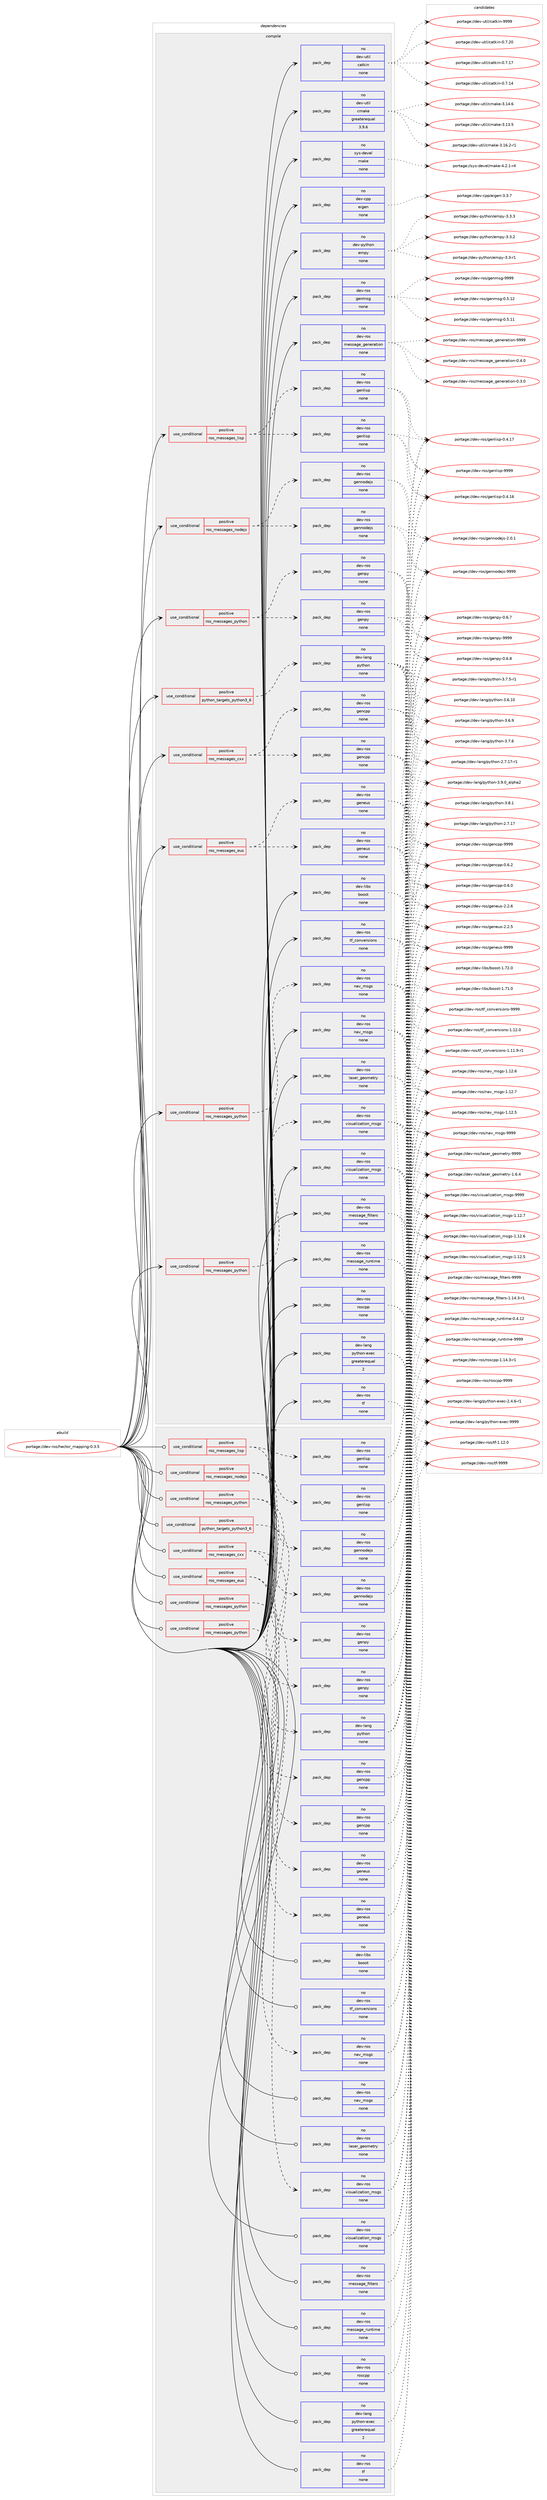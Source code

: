 digraph prolog {

# *************
# Graph options
# *************

newrank=true;
concentrate=true;
compound=true;
graph [rankdir=LR,fontname=Helvetica,fontsize=10,ranksep=1.5];#, ranksep=2.5, nodesep=0.2];
edge  [arrowhead=vee];
node  [fontname=Helvetica,fontsize=10];

# **********
# The ebuild
# **********

subgraph cluster_leftcol {
color=gray;
label=<<i>ebuild</i>>;
id [label="portage://dev-ros/hector_mapping-0.3.5", color=red, width=4, href="../dev-ros/hector_mapping-0.3.5.svg"];
}

# ****************
# The dependencies
# ****************

subgraph cluster_midcol {
color=gray;
label=<<i>dependencies</i>>;
subgraph cluster_compile {
fillcolor="#eeeeee";
style=filled;
label=<<i>compile</i>>;
subgraph cond100356 {
dependency401706 [label=<<TABLE BORDER="0" CELLBORDER="1" CELLSPACING="0" CELLPADDING="4"><TR><TD ROWSPAN="3" CELLPADDING="10">use_conditional</TD></TR><TR><TD>positive</TD></TR><TR><TD>python_targets_python3_6</TD></TR></TABLE>>, shape=none, color=red];
subgraph pack296497 {
dependency401707 [label=<<TABLE BORDER="0" CELLBORDER="1" CELLSPACING="0" CELLPADDING="4" WIDTH="220"><TR><TD ROWSPAN="6" CELLPADDING="30">pack_dep</TD></TR><TR><TD WIDTH="110">no</TD></TR><TR><TD>dev-lang</TD></TR><TR><TD>python</TD></TR><TR><TD>none</TD></TR><TR><TD></TD></TR></TABLE>>, shape=none, color=blue];
}
dependency401706:e -> dependency401707:w [weight=20,style="dashed",arrowhead="vee"];
}
id:e -> dependency401706:w [weight=20,style="solid",arrowhead="vee"];
subgraph cond100357 {
dependency401708 [label=<<TABLE BORDER="0" CELLBORDER="1" CELLSPACING="0" CELLPADDING="4"><TR><TD ROWSPAN="3" CELLPADDING="10">use_conditional</TD></TR><TR><TD>positive</TD></TR><TR><TD>ros_messages_cxx</TD></TR></TABLE>>, shape=none, color=red];
subgraph pack296498 {
dependency401709 [label=<<TABLE BORDER="0" CELLBORDER="1" CELLSPACING="0" CELLPADDING="4" WIDTH="220"><TR><TD ROWSPAN="6" CELLPADDING="30">pack_dep</TD></TR><TR><TD WIDTH="110">no</TD></TR><TR><TD>dev-ros</TD></TR><TR><TD>gencpp</TD></TR><TR><TD>none</TD></TR><TR><TD></TD></TR></TABLE>>, shape=none, color=blue];
}
dependency401708:e -> dependency401709:w [weight=20,style="dashed",arrowhead="vee"];
subgraph pack296499 {
dependency401710 [label=<<TABLE BORDER="0" CELLBORDER="1" CELLSPACING="0" CELLPADDING="4" WIDTH="220"><TR><TD ROWSPAN="6" CELLPADDING="30">pack_dep</TD></TR><TR><TD WIDTH="110">no</TD></TR><TR><TD>dev-ros</TD></TR><TR><TD>gencpp</TD></TR><TR><TD>none</TD></TR><TR><TD></TD></TR></TABLE>>, shape=none, color=blue];
}
dependency401708:e -> dependency401710:w [weight=20,style="dashed",arrowhead="vee"];
}
id:e -> dependency401708:w [weight=20,style="solid",arrowhead="vee"];
subgraph cond100358 {
dependency401711 [label=<<TABLE BORDER="0" CELLBORDER="1" CELLSPACING="0" CELLPADDING="4"><TR><TD ROWSPAN="3" CELLPADDING="10">use_conditional</TD></TR><TR><TD>positive</TD></TR><TR><TD>ros_messages_eus</TD></TR></TABLE>>, shape=none, color=red];
subgraph pack296500 {
dependency401712 [label=<<TABLE BORDER="0" CELLBORDER="1" CELLSPACING="0" CELLPADDING="4" WIDTH="220"><TR><TD ROWSPAN="6" CELLPADDING="30">pack_dep</TD></TR><TR><TD WIDTH="110">no</TD></TR><TR><TD>dev-ros</TD></TR><TR><TD>geneus</TD></TR><TR><TD>none</TD></TR><TR><TD></TD></TR></TABLE>>, shape=none, color=blue];
}
dependency401711:e -> dependency401712:w [weight=20,style="dashed",arrowhead="vee"];
subgraph pack296501 {
dependency401713 [label=<<TABLE BORDER="0" CELLBORDER="1" CELLSPACING="0" CELLPADDING="4" WIDTH="220"><TR><TD ROWSPAN="6" CELLPADDING="30">pack_dep</TD></TR><TR><TD WIDTH="110">no</TD></TR><TR><TD>dev-ros</TD></TR><TR><TD>geneus</TD></TR><TR><TD>none</TD></TR><TR><TD></TD></TR></TABLE>>, shape=none, color=blue];
}
dependency401711:e -> dependency401713:w [weight=20,style="dashed",arrowhead="vee"];
}
id:e -> dependency401711:w [weight=20,style="solid",arrowhead="vee"];
subgraph cond100359 {
dependency401714 [label=<<TABLE BORDER="0" CELLBORDER="1" CELLSPACING="0" CELLPADDING="4"><TR><TD ROWSPAN="3" CELLPADDING="10">use_conditional</TD></TR><TR><TD>positive</TD></TR><TR><TD>ros_messages_lisp</TD></TR></TABLE>>, shape=none, color=red];
subgraph pack296502 {
dependency401715 [label=<<TABLE BORDER="0" CELLBORDER="1" CELLSPACING="0" CELLPADDING="4" WIDTH="220"><TR><TD ROWSPAN="6" CELLPADDING="30">pack_dep</TD></TR><TR><TD WIDTH="110">no</TD></TR><TR><TD>dev-ros</TD></TR><TR><TD>genlisp</TD></TR><TR><TD>none</TD></TR><TR><TD></TD></TR></TABLE>>, shape=none, color=blue];
}
dependency401714:e -> dependency401715:w [weight=20,style="dashed",arrowhead="vee"];
subgraph pack296503 {
dependency401716 [label=<<TABLE BORDER="0" CELLBORDER="1" CELLSPACING="0" CELLPADDING="4" WIDTH="220"><TR><TD ROWSPAN="6" CELLPADDING="30">pack_dep</TD></TR><TR><TD WIDTH="110">no</TD></TR><TR><TD>dev-ros</TD></TR><TR><TD>genlisp</TD></TR><TR><TD>none</TD></TR><TR><TD></TD></TR></TABLE>>, shape=none, color=blue];
}
dependency401714:e -> dependency401716:w [weight=20,style="dashed",arrowhead="vee"];
}
id:e -> dependency401714:w [weight=20,style="solid",arrowhead="vee"];
subgraph cond100360 {
dependency401717 [label=<<TABLE BORDER="0" CELLBORDER="1" CELLSPACING="0" CELLPADDING="4"><TR><TD ROWSPAN="3" CELLPADDING="10">use_conditional</TD></TR><TR><TD>positive</TD></TR><TR><TD>ros_messages_nodejs</TD></TR></TABLE>>, shape=none, color=red];
subgraph pack296504 {
dependency401718 [label=<<TABLE BORDER="0" CELLBORDER="1" CELLSPACING="0" CELLPADDING="4" WIDTH="220"><TR><TD ROWSPAN="6" CELLPADDING="30">pack_dep</TD></TR><TR><TD WIDTH="110">no</TD></TR><TR><TD>dev-ros</TD></TR><TR><TD>gennodejs</TD></TR><TR><TD>none</TD></TR><TR><TD></TD></TR></TABLE>>, shape=none, color=blue];
}
dependency401717:e -> dependency401718:w [weight=20,style="dashed",arrowhead="vee"];
subgraph pack296505 {
dependency401719 [label=<<TABLE BORDER="0" CELLBORDER="1" CELLSPACING="0" CELLPADDING="4" WIDTH="220"><TR><TD ROWSPAN="6" CELLPADDING="30">pack_dep</TD></TR><TR><TD WIDTH="110">no</TD></TR><TR><TD>dev-ros</TD></TR><TR><TD>gennodejs</TD></TR><TR><TD>none</TD></TR><TR><TD></TD></TR></TABLE>>, shape=none, color=blue];
}
dependency401717:e -> dependency401719:w [weight=20,style="dashed",arrowhead="vee"];
}
id:e -> dependency401717:w [weight=20,style="solid",arrowhead="vee"];
subgraph cond100361 {
dependency401720 [label=<<TABLE BORDER="0" CELLBORDER="1" CELLSPACING="0" CELLPADDING="4"><TR><TD ROWSPAN="3" CELLPADDING="10">use_conditional</TD></TR><TR><TD>positive</TD></TR><TR><TD>ros_messages_python</TD></TR></TABLE>>, shape=none, color=red];
subgraph pack296506 {
dependency401721 [label=<<TABLE BORDER="0" CELLBORDER="1" CELLSPACING="0" CELLPADDING="4" WIDTH="220"><TR><TD ROWSPAN="6" CELLPADDING="30">pack_dep</TD></TR><TR><TD WIDTH="110">no</TD></TR><TR><TD>dev-ros</TD></TR><TR><TD>genpy</TD></TR><TR><TD>none</TD></TR><TR><TD></TD></TR></TABLE>>, shape=none, color=blue];
}
dependency401720:e -> dependency401721:w [weight=20,style="dashed",arrowhead="vee"];
subgraph pack296507 {
dependency401722 [label=<<TABLE BORDER="0" CELLBORDER="1" CELLSPACING="0" CELLPADDING="4" WIDTH="220"><TR><TD ROWSPAN="6" CELLPADDING="30">pack_dep</TD></TR><TR><TD WIDTH="110">no</TD></TR><TR><TD>dev-ros</TD></TR><TR><TD>genpy</TD></TR><TR><TD>none</TD></TR><TR><TD></TD></TR></TABLE>>, shape=none, color=blue];
}
dependency401720:e -> dependency401722:w [weight=20,style="dashed",arrowhead="vee"];
}
id:e -> dependency401720:w [weight=20,style="solid",arrowhead="vee"];
subgraph cond100362 {
dependency401723 [label=<<TABLE BORDER="0" CELLBORDER="1" CELLSPACING="0" CELLPADDING="4"><TR><TD ROWSPAN="3" CELLPADDING="10">use_conditional</TD></TR><TR><TD>positive</TD></TR><TR><TD>ros_messages_python</TD></TR></TABLE>>, shape=none, color=red];
subgraph pack296508 {
dependency401724 [label=<<TABLE BORDER="0" CELLBORDER="1" CELLSPACING="0" CELLPADDING="4" WIDTH="220"><TR><TD ROWSPAN="6" CELLPADDING="30">pack_dep</TD></TR><TR><TD WIDTH="110">no</TD></TR><TR><TD>dev-ros</TD></TR><TR><TD>nav_msgs</TD></TR><TR><TD>none</TD></TR><TR><TD></TD></TR></TABLE>>, shape=none, color=blue];
}
dependency401723:e -> dependency401724:w [weight=20,style="dashed",arrowhead="vee"];
}
id:e -> dependency401723:w [weight=20,style="solid",arrowhead="vee"];
subgraph cond100363 {
dependency401725 [label=<<TABLE BORDER="0" CELLBORDER="1" CELLSPACING="0" CELLPADDING="4"><TR><TD ROWSPAN="3" CELLPADDING="10">use_conditional</TD></TR><TR><TD>positive</TD></TR><TR><TD>ros_messages_python</TD></TR></TABLE>>, shape=none, color=red];
subgraph pack296509 {
dependency401726 [label=<<TABLE BORDER="0" CELLBORDER="1" CELLSPACING="0" CELLPADDING="4" WIDTH="220"><TR><TD ROWSPAN="6" CELLPADDING="30">pack_dep</TD></TR><TR><TD WIDTH="110">no</TD></TR><TR><TD>dev-ros</TD></TR><TR><TD>visualization_msgs</TD></TR><TR><TD>none</TD></TR><TR><TD></TD></TR></TABLE>>, shape=none, color=blue];
}
dependency401725:e -> dependency401726:w [weight=20,style="dashed",arrowhead="vee"];
}
id:e -> dependency401725:w [weight=20,style="solid",arrowhead="vee"];
subgraph pack296510 {
dependency401727 [label=<<TABLE BORDER="0" CELLBORDER="1" CELLSPACING="0" CELLPADDING="4" WIDTH="220"><TR><TD ROWSPAN="6" CELLPADDING="30">pack_dep</TD></TR><TR><TD WIDTH="110">no</TD></TR><TR><TD>dev-cpp</TD></TR><TR><TD>eigen</TD></TR><TR><TD>none</TD></TR><TR><TD></TD></TR></TABLE>>, shape=none, color=blue];
}
id:e -> dependency401727:w [weight=20,style="solid",arrowhead="vee"];
subgraph pack296511 {
dependency401728 [label=<<TABLE BORDER="0" CELLBORDER="1" CELLSPACING="0" CELLPADDING="4" WIDTH="220"><TR><TD ROWSPAN="6" CELLPADDING="30">pack_dep</TD></TR><TR><TD WIDTH="110">no</TD></TR><TR><TD>dev-lang</TD></TR><TR><TD>python-exec</TD></TR><TR><TD>greaterequal</TD></TR><TR><TD>2</TD></TR></TABLE>>, shape=none, color=blue];
}
id:e -> dependency401728:w [weight=20,style="solid",arrowhead="vee"];
subgraph pack296512 {
dependency401729 [label=<<TABLE BORDER="0" CELLBORDER="1" CELLSPACING="0" CELLPADDING="4" WIDTH="220"><TR><TD ROWSPAN="6" CELLPADDING="30">pack_dep</TD></TR><TR><TD WIDTH="110">no</TD></TR><TR><TD>dev-libs</TD></TR><TR><TD>boost</TD></TR><TR><TD>none</TD></TR><TR><TD></TD></TR></TABLE>>, shape=none, color=blue];
}
id:e -> dependency401729:w [weight=20,style="solid",arrowhead="vee"];
subgraph pack296513 {
dependency401730 [label=<<TABLE BORDER="0" CELLBORDER="1" CELLSPACING="0" CELLPADDING="4" WIDTH="220"><TR><TD ROWSPAN="6" CELLPADDING="30">pack_dep</TD></TR><TR><TD WIDTH="110">no</TD></TR><TR><TD>dev-python</TD></TR><TR><TD>empy</TD></TR><TR><TD>none</TD></TR><TR><TD></TD></TR></TABLE>>, shape=none, color=blue];
}
id:e -> dependency401730:w [weight=20,style="solid",arrowhead="vee"];
subgraph pack296514 {
dependency401731 [label=<<TABLE BORDER="0" CELLBORDER="1" CELLSPACING="0" CELLPADDING="4" WIDTH="220"><TR><TD ROWSPAN="6" CELLPADDING="30">pack_dep</TD></TR><TR><TD WIDTH="110">no</TD></TR><TR><TD>dev-ros</TD></TR><TR><TD>genmsg</TD></TR><TR><TD>none</TD></TR><TR><TD></TD></TR></TABLE>>, shape=none, color=blue];
}
id:e -> dependency401731:w [weight=20,style="solid",arrowhead="vee"];
subgraph pack296515 {
dependency401732 [label=<<TABLE BORDER="0" CELLBORDER="1" CELLSPACING="0" CELLPADDING="4" WIDTH="220"><TR><TD ROWSPAN="6" CELLPADDING="30">pack_dep</TD></TR><TR><TD WIDTH="110">no</TD></TR><TR><TD>dev-ros</TD></TR><TR><TD>laser_geometry</TD></TR><TR><TD>none</TD></TR><TR><TD></TD></TR></TABLE>>, shape=none, color=blue];
}
id:e -> dependency401732:w [weight=20,style="solid",arrowhead="vee"];
subgraph pack296516 {
dependency401733 [label=<<TABLE BORDER="0" CELLBORDER="1" CELLSPACING="0" CELLPADDING="4" WIDTH="220"><TR><TD ROWSPAN="6" CELLPADDING="30">pack_dep</TD></TR><TR><TD WIDTH="110">no</TD></TR><TR><TD>dev-ros</TD></TR><TR><TD>message_filters</TD></TR><TR><TD>none</TD></TR><TR><TD></TD></TR></TABLE>>, shape=none, color=blue];
}
id:e -> dependency401733:w [weight=20,style="solid",arrowhead="vee"];
subgraph pack296517 {
dependency401734 [label=<<TABLE BORDER="0" CELLBORDER="1" CELLSPACING="0" CELLPADDING="4" WIDTH="220"><TR><TD ROWSPAN="6" CELLPADDING="30">pack_dep</TD></TR><TR><TD WIDTH="110">no</TD></TR><TR><TD>dev-ros</TD></TR><TR><TD>message_generation</TD></TR><TR><TD>none</TD></TR><TR><TD></TD></TR></TABLE>>, shape=none, color=blue];
}
id:e -> dependency401734:w [weight=20,style="solid",arrowhead="vee"];
subgraph pack296518 {
dependency401735 [label=<<TABLE BORDER="0" CELLBORDER="1" CELLSPACING="0" CELLPADDING="4" WIDTH="220"><TR><TD ROWSPAN="6" CELLPADDING="30">pack_dep</TD></TR><TR><TD WIDTH="110">no</TD></TR><TR><TD>dev-ros</TD></TR><TR><TD>message_runtime</TD></TR><TR><TD>none</TD></TR><TR><TD></TD></TR></TABLE>>, shape=none, color=blue];
}
id:e -> dependency401735:w [weight=20,style="solid",arrowhead="vee"];
subgraph pack296519 {
dependency401736 [label=<<TABLE BORDER="0" CELLBORDER="1" CELLSPACING="0" CELLPADDING="4" WIDTH="220"><TR><TD ROWSPAN="6" CELLPADDING="30">pack_dep</TD></TR><TR><TD WIDTH="110">no</TD></TR><TR><TD>dev-ros</TD></TR><TR><TD>nav_msgs</TD></TR><TR><TD>none</TD></TR><TR><TD></TD></TR></TABLE>>, shape=none, color=blue];
}
id:e -> dependency401736:w [weight=20,style="solid",arrowhead="vee"];
subgraph pack296520 {
dependency401737 [label=<<TABLE BORDER="0" CELLBORDER="1" CELLSPACING="0" CELLPADDING="4" WIDTH="220"><TR><TD ROWSPAN="6" CELLPADDING="30">pack_dep</TD></TR><TR><TD WIDTH="110">no</TD></TR><TR><TD>dev-ros</TD></TR><TR><TD>roscpp</TD></TR><TR><TD>none</TD></TR><TR><TD></TD></TR></TABLE>>, shape=none, color=blue];
}
id:e -> dependency401737:w [weight=20,style="solid",arrowhead="vee"];
subgraph pack296521 {
dependency401738 [label=<<TABLE BORDER="0" CELLBORDER="1" CELLSPACING="0" CELLPADDING="4" WIDTH="220"><TR><TD ROWSPAN="6" CELLPADDING="30">pack_dep</TD></TR><TR><TD WIDTH="110">no</TD></TR><TR><TD>dev-ros</TD></TR><TR><TD>tf</TD></TR><TR><TD>none</TD></TR><TR><TD></TD></TR></TABLE>>, shape=none, color=blue];
}
id:e -> dependency401738:w [weight=20,style="solid",arrowhead="vee"];
subgraph pack296522 {
dependency401739 [label=<<TABLE BORDER="0" CELLBORDER="1" CELLSPACING="0" CELLPADDING="4" WIDTH="220"><TR><TD ROWSPAN="6" CELLPADDING="30">pack_dep</TD></TR><TR><TD WIDTH="110">no</TD></TR><TR><TD>dev-ros</TD></TR><TR><TD>tf_conversions</TD></TR><TR><TD>none</TD></TR><TR><TD></TD></TR></TABLE>>, shape=none, color=blue];
}
id:e -> dependency401739:w [weight=20,style="solid",arrowhead="vee"];
subgraph pack296523 {
dependency401740 [label=<<TABLE BORDER="0" CELLBORDER="1" CELLSPACING="0" CELLPADDING="4" WIDTH="220"><TR><TD ROWSPAN="6" CELLPADDING="30">pack_dep</TD></TR><TR><TD WIDTH="110">no</TD></TR><TR><TD>dev-ros</TD></TR><TR><TD>visualization_msgs</TD></TR><TR><TD>none</TD></TR><TR><TD></TD></TR></TABLE>>, shape=none, color=blue];
}
id:e -> dependency401740:w [weight=20,style="solid",arrowhead="vee"];
subgraph pack296524 {
dependency401741 [label=<<TABLE BORDER="0" CELLBORDER="1" CELLSPACING="0" CELLPADDING="4" WIDTH="220"><TR><TD ROWSPAN="6" CELLPADDING="30">pack_dep</TD></TR><TR><TD WIDTH="110">no</TD></TR><TR><TD>dev-util</TD></TR><TR><TD>catkin</TD></TR><TR><TD>none</TD></TR><TR><TD></TD></TR></TABLE>>, shape=none, color=blue];
}
id:e -> dependency401741:w [weight=20,style="solid",arrowhead="vee"];
subgraph pack296525 {
dependency401742 [label=<<TABLE BORDER="0" CELLBORDER="1" CELLSPACING="0" CELLPADDING="4" WIDTH="220"><TR><TD ROWSPAN="6" CELLPADDING="30">pack_dep</TD></TR><TR><TD WIDTH="110">no</TD></TR><TR><TD>dev-util</TD></TR><TR><TD>cmake</TD></TR><TR><TD>greaterequal</TD></TR><TR><TD>3.9.6</TD></TR></TABLE>>, shape=none, color=blue];
}
id:e -> dependency401742:w [weight=20,style="solid",arrowhead="vee"];
subgraph pack296526 {
dependency401743 [label=<<TABLE BORDER="0" CELLBORDER="1" CELLSPACING="0" CELLPADDING="4" WIDTH="220"><TR><TD ROWSPAN="6" CELLPADDING="30">pack_dep</TD></TR><TR><TD WIDTH="110">no</TD></TR><TR><TD>sys-devel</TD></TR><TR><TD>make</TD></TR><TR><TD>none</TD></TR><TR><TD></TD></TR></TABLE>>, shape=none, color=blue];
}
id:e -> dependency401743:w [weight=20,style="solid",arrowhead="vee"];
}
subgraph cluster_compileandrun {
fillcolor="#eeeeee";
style=filled;
label=<<i>compile and run</i>>;
}
subgraph cluster_run {
fillcolor="#eeeeee";
style=filled;
label=<<i>run</i>>;
subgraph cond100364 {
dependency401744 [label=<<TABLE BORDER="0" CELLBORDER="1" CELLSPACING="0" CELLPADDING="4"><TR><TD ROWSPAN="3" CELLPADDING="10">use_conditional</TD></TR><TR><TD>positive</TD></TR><TR><TD>python_targets_python3_6</TD></TR></TABLE>>, shape=none, color=red];
subgraph pack296527 {
dependency401745 [label=<<TABLE BORDER="0" CELLBORDER="1" CELLSPACING="0" CELLPADDING="4" WIDTH="220"><TR><TD ROWSPAN="6" CELLPADDING="30">pack_dep</TD></TR><TR><TD WIDTH="110">no</TD></TR><TR><TD>dev-lang</TD></TR><TR><TD>python</TD></TR><TR><TD>none</TD></TR><TR><TD></TD></TR></TABLE>>, shape=none, color=blue];
}
dependency401744:e -> dependency401745:w [weight=20,style="dashed",arrowhead="vee"];
}
id:e -> dependency401744:w [weight=20,style="solid",arrowhead="odot"];
subgraph cond100365 {
dependency401746 [label=<<TABLE BORDER="0" CELLBORDER="1" CELLSPACING="0" CELLPADDING="4"><TR><TD ROWSPAN="3" CELLPADDING="10">use_conditional</TD></TR><TR><TD>positive</TD></TR><TR><TD>ros_messages_cxx</TD></TR></TABLE>>, shape=none, color=red];
subgraph pack296528 {
dependency401747 [label=<<TABLE BORDER="0" CELLBORDER="1" CELLSPACING="0" CELLPADDING="4" WIDTH="220"><TR><TD ROWSPAN="6" CELLPADDING="30">pack_dep</TD></TR><TR><TD WIDTH="110">no</TD></TR><TR><TD>dev-ros</TD></TR><TR><TD>gencpp</TD></TR><TR><TD>none</TD></TR><TR><TD></TD></TR></TABLE>>, shape=none, color=blue];
}
dependency401746:e -> dependency401747:w [weight=20,style="dashed",arrowhead="vee"];
subgraph pack296529 {
dependency401748 [label=<<TABLE BORDER="0" CELLBORDER="1" CELLSPACING="0" CELLPADDING="4" WIDTH="220"><TR><TD ROWSPAN="6" CELLPADDING="30">pack_dep</TD></TR><TR><TD WIDTH="110">no</TD></TR><TR><TD>dev-ros</TD></TR><TR><TD>gencpp</TD></TR><TR><TD>none</TD></TR><TR><TD></TD></TR></TABLE>>, shape=none, color=blue];
}
dependency401746:e -> dependency401748:w [weight=20,style="dashed",arrowhead="vee"];
}
id:e -> dependency401746:w [weight=20,style="solid",arrowhead="odot"];
subgraph cond100366 {
dependency401749 [label=<<TABLE BORDER="0" CELLBORDER="1" CELLSPACING="0" CELLPADDING="4"><TR><TD ROWSPAN="3" CELLPADDING="10">use_conditional</TD></TR><TR><TD>positive</TD></TR><TR><TD>ros_messages_eus</TD></TR></TABLE>>, shape=none, color=red];
subgraph pack296530 {
dependency401750 [label=<<TABLE BORDER="0" CELLBORDER="1" CELLSPACING="0" CELLPADDING="4" WIDTH="220"><TR><TD ROWSPAN="6" CELLPADDING="30">pack_dep</TD></TR><TR><TD WIDTH="110">no</TD></TR><TR><TD>dev-ros</TD></TR><TR><TD>geneus</TD></TR><TR><TD>none</TD></TR><TR><TD></TD></TR></TABLE>>, shape=none, color=blue];
}
dependency401749:e -> dependency401750:w [weight=20,style="dashed",arrowhead="vee"];
subgraph pack296531 {
dependency401751 [label=<<TABLE BORDER="0" CELLBORDER="1" CELLSPACING="0" CELLPADDING="4" WIDTH="220"><TR><TD ROWSPAN="6" CELLPADDING="30">pack_dep</TD></TR><TR><TD WIDTH="110">no</TD></TR><TR><TD>dev-ros</TD></TR><TR><TD>geneus</TD></TR><TR><TD>none</TD></TR><TR><TD></TD></TR></TABLE>>, shape=none, color=blue];
}
dependency401749:e -> dependency401751:w [weight=20,style="dashed",arrowhead="vee"];
}
id:e -> dependency401749:w [weight=20,style="solid",arrowhead="odot"];
subgraph cond100367 {
dependency401752 [label=<<TABLE BORDER="0" CELLBORDER="1" CELLSPACING="0" CELLPADDING="4"><TR><TD ROWSPAN="3" CELLPADDING="10">use_conditional</TD></TR><TR><TD>positive</TD></TR><TR><TD>ros_messages_lisp</TD></TR></TABLE>>, shape=none, color=red];
subgraph pack296532 {
dependency401753 [label=<<TABLE BORDER="0" CELLBORDER="1" CELLSPACING="0" CELLPADDING="4" WIDTH="220"><TR><TD ROWSPAN="6" CELLPADDING="30">pack_dep</TD></TR><TR><TD WIDTH="110">no</TD></TR><TR><TD>dev-ros</TD></TR><TR><TD>genlisp</TD></TR><TR><TD>none</TD></TR><TR><TD></TD></TR></TABLE>>, shape=none, color=blue];
}
dependency401752:e -> dependency401753:w [weight=20,style="dashed",arrowhead="vee"];
subgraph pack296533 {
dependency401754 [label=<<TABLE BORDER="0" CELLBORDER="1" CELLSPACING="0" CELLPADDING="4" WIDTH="220"><TR><TD ROWSPAN="6" CELLPADDING="30">pack_dep</TD></TR><TR><TD WIDTH="110">no</TD></TR><TR><TD>dev-ros</TD></TR><TR><TD>genlisp</TD></TR><TR><TD>none</TD></TR><TR><TD></TD></TR></TABLE>>, shape=none, color=blue];
}
dependency401752:e -> dependency401754:w [weight=20,style="dashed",arrowhead="vee"];
}
id:e -> dependency401752:w [weight=20,style="solid",arrowhead="odot"];
subgraph cond100368 {
dependency401755 [label=<<TABLE BORDER="0" CELLBORDER="1" CELLSPACING="0" CELLPADDING="4"><TR><TD ROWSPAN="3" CELLPADDING="10">use_conditional</TD></TR><TR><TD>positive</TD></TR><TR><TD>ros_messages_nodejs</TD></TR></TABLE>>, shape=none, color=red];
subgraph pack296534 {
dependency401756 [label=<<TABLE BORDER="0" CELLBORDER="1" CELLSPACING="0" CELLPADDING="4" WIDTH="220"><TR><TD ROWSPAN="6" CELLPADDING="30">pack_dep</TD></TR><TR><TD WIDTH="110">no</TD></TR><TR><TD>dev-ros</TD></TR><TR><TD>gennodejs</TD></TR><TR><TD>none</TD></TR><TR><TD></TD></TR></TABLE>>, shape=none, color=blue];
}
dependency401755:e -> dependency401756:w [weight=20,style="dashed",arrowhead="vee"];
subgraph pack296535 {
dependency401757 [label=<<TABLE BORDER="0" CELLBORDER="1" CELLSPACING="0" CELLPADDING="4" WIDTH="220"><TR><TD ROWSPAN="6" CELLPADDING="30">pack_dep</TD></TR><TR><TD WIDTH="110">no</TD></TR><TR><TD>dev-ros</TD></TR><TR><TD>gennodejs</TD></TR><TR><TD>none</TD></TR><TR><TD></TD></TR></TABLE>>, shape=none, color=blue];
}
dependency401755:e -> dependency401757:w [weight=20,style="dashed",arrowhead="vee"];
}
id:e -> dependency401755:w [weight=20,style="solid",arrowhead="odot"];
subgraph cond100369 {
dependency401758 [label=<<TABLE BORDER="0" CELLBORDER="1" CELLSPACING="0" CELLPADDING="4"><TR><TD ROWSPAN="3" CELLPADDING="10">use_conditional</TD></TR><TR><TD>positive</TD></TR><TR><TD>ros_messages_python</TD></TR></TABLE>>, shape=none, color=red];
subgraph pack296536 {
dependency401759 [label=<<TABLE BORDER="0" CELLBORDER="1" CELLSPACING="0" CELLPADDING="4" WIDTH="220"><TR><TD ROWSPAN="6" CELLPADDING="30">pack_dep</TD></TR><TR><TD WIDTH="110">no</TD></TR><TR><TD>dev-ros</TD></TR><TR><TD>genpy</TD></TR><TR><TD>none</TD></TR><TR><TD></TD></TR></TABLE>>, shape=none, color=blue];
}
dependency401758:e -> dependency401759:w [weight=20,style="dashed",arrowhead="vee"];
subgraph pack296537 {
dependency401760 [label=<<TABLE BORDER="0" CELLBORDER="1" CELLSPACING="0" CELLPADDING="4" WIDTH="220"><TR><TD ROWSPAN="6" CELLPADDING="30">pack_dep</TD></TR><TR><TD WIDTH="110">no</TD></TR><TR><TD>dev-ros</TD></TR><TR><TD>genpy</TD></TR><TR><TD>none</TD></TR><TR><TD></TD></TR></TABLE>>, shape=none, color=blue];
}
dependency401758:e -> dependency401760:w [weight=20,style="dashed",arrowhead="vee"];
}
id:e -> dependency401758:w [weight=20,style="solid",arrowhead="odot"];
subgraph cond100370 {
dependency401761 [label=<<TABLE BORDER="0" CELLBORDER="1" CELLSPACING="0" CELLPADDING="4"><TR><TD ROWSPAN="3" CELLPADDING="10">use_conditional</TD></TR><TR><TD>positive</TD></TR><TR><TD>ros_messages_python</TD></TR></TABLE>>, shape=none, color=red];
subgraph pack296538 {
dependency401762 [label=<<TABLE BORDER="0" CELLBORDER="1" CELLSPACING="0" CELLPADDING="4" WIDTH="220"><TR><TD ROWSPAN="6" CELLPADDING="30">pack_dep</TD></TR><TR><TD WIDTH="110">no</TD></TR><TR><TD>dev-ros</TD></TR><TR><TD>nav_msgs</TD></TR><TR><TD>none</TD></TR><TR><TD></TD></TR></TABLE>>, shape=none, color=blue];
}
dependency401761:e -> dependency401762:w [weight=20,style="dashed",arrowhead="vee"];
}
id:e -> dependency401761:w [weight=20,style="solid",arrowhead="odot"];
subgraph cond100371 {
dependency401763 [label=<<TABLE BORDER="0" CELLBORDER="1" CELLSPACING="0" CELLPADDING="4"><TR><TD ROWSPAN="3" CELLPADDING="10">use_conditional</TD></TR><TR><TD>positive</TD></TR><TR><TD>ros_messages_python</TD></TR></TABLE>>, shape=none, color=red];
subgraph pack296539 {
dependency401764 [label=<<TABLE BORDER="0" CELLBORDER="1" CELLSPACING="0" CELLPADDING="4" WIDTH="220"><TR><TD ROWSPAN="6" CELLPADDING="30">pack_dep</TD></TR><TR><TD WIDTH="110">no</TD></TR><TR><TD>dev-ros</TD></TR><TR><TD>visualization_msgs</TD></TR><TR><TD>none</TD></TR><TR><TD></TD></TR></TABLE>>, shape=none, color=blue];
}
dependency401763:e -> dependency401764:w [weight=20,style="dashed",arrowhead="vee"];
}
id:e -> dependency401763:w [weight=20,style="solid",arrowhead="odot"];
subgraph pack296540 {
dependency401765 [label=<<TABLE BORDER="0" CELLBORDER="1" CELLSPACING="0" CELLPADDING="4" WIDTH="220"><TR><TD ROWSPAN="6" CELLPADDING="30">pack_dep</TD></TR><TR><TD WIDTH="110">no</TD></TR><TR><TD>dev-lang</TD></TR><TR><TD>python-exec</TD></TR><TR><TD>greaterequal</TD></TR><TR><TD>2</TD></TR></TABLE>>, shape=none, color=blue];
}
id:e -> dependency401765:w [weight=20,style="solid",arrowhead="odot"];
subgraph pack296541 {
dependency401766 [label=<<TABLE BORDER="0" CELLBORDER="1" CELLSPACING="0" CELLPADDING="4" WIDTH="220"><TR><TD ROWSPAN="6" CELLPADDING="30">pack_dep</TD></TR><TR><TD WIDTH="110">no</TD></TR><TR><TD>dev-libs</TD></TR><TR><TD>boost</TD></TR><TR><TD>none</TD></TR><TR><TD></TD></TR></TABLE>>, shape=none, color=blue];
}
id:e -> dependency401766:w [weight=20,style="solid",arrowhead="odot"];
subgraph pack296542 {
dependency401767 [label=<<TABLE BORDER="0" CELLBORDER="1" CELLSPACING="0" CELLPADDING="4" WIDTH="220"><TR><TD ROWSPAN="6" CELLPADDING="30">pack_dep</TD></TR><TR><TD WIDTH="110">no</TD></TR><TR><TD>dev-ros</TD></TR><TR><TD>laser_geometry</TD></TR><TR><TD>none</TD></TR><TR><TD></TD></TR></TABLE>>, shape=none, color=blue];
}
id:e -> dependency401767:w [weight=20,style="solid",arrowhead="odot"];
subgraph pack296543 {
dependency401768 [label=<<TABLE BORDER="0" CELLBORDER="1" CELLSPACING="0" CELLPADDING="4" WIDTH="220"><TR><TD ROWSPAN="6" CELLPADDING="30">pack_dep</TD></TR><TR><TD WIDTH="110">no</TD></TR><TR><TD>dev-ros</TD></TR><TR><TD>message_filters</TD></TR><TR><TD>none</TD></TR><TR><TD></TD></TR></TABLE>>, shape=none, color=blue];
}
id:e -> dependency401768:w [weight=20,style="solid",arrowhead="odot"];
subgraph pack296544 {
dependency401769 [label=<<TABLE BORDER="0" CELLBORDER="1" CELLSPACING="0" CELLPADDING="4" WIDTH="220"><TR><TD ROWSPAN="6" CELLPADDING="30">pack_dep</TD></TR><TR><TD WIDTH="110">no</TD></TR><TR><TD>dev-ros</TD></TR><TR><TD>message_runtime</TD></TR><TR><TD>none</TD></TR><TR><TD></TD></TR></TABLE>>, shape=none, color=blue];
}
id:e -> dependency401769:w [weight=20,style="solid",arrowhead="odot"];
subgraph pack296545 {
dependency401770 [label=<<TABLE BORDER="0" CELLBORDER="1" CELLSPACING="0" CELLPADDING="4" WIDTH="220"><TR><TD ROWSPAN="6" CELLPADDING="30">pack_dep</TD></TR><TR><TD WIDTH="110">no</TD></TR><TR><TD>dev-ros</TD></TR><TR><TD>nav_msgs</TD></TR><TR><TD>none</TD></TR><TR><TD></TD></TR></TABLE>>, shape=none, color=blue];
}
id:e -> dependency401770:w [weight=20,style="solid",arrowhead="odot"];
subgraph pack296546 {
dependency401771 [label=<<TABLE BORDER="0" CELLBORDER="1" CELLSPACING="0" CELLPADDING="4" WIDTH="220"><TR><TD ROWSPAN="6" CELLPADDING="30">pack_dep</TD></TR><TR><TD WIDTH="110">no</TD></TR><TR><TD>dev-ros</TD></TR><TR><TD>roscpp</TD></TR><TR><TD>none</TD></TR><TR><TD></TD></TR></TABLE>>, shape=none, color=blue];
}
id:e -> dependency401771:w [weight=20,style="solid",arrowhead="odot"];
subgraph pack296547 {
dependency401772 [label=<<TABLE BORDER="0" CELLBORDER="1" CELLSPACING="0" CELLPADDING="4" WIDTH="220"><TR><TD ROWSPAN="6" CELLPADDING="30">pack_dep</TD></TR><TR><TD WIDTH="110">no</TD></TR><TR><TD>dev-ros</TD></TR><TR><TD>tf</TD></TR><TR><TD>none</TD></TR><TR><TD></TD></TR></TABLE>>, shape=none, color=blue];
}
id:e -> dependency401772:w [weight=20,style="solid",arrowhead="odot"];
subgraph pack296548 {
dependency401773 [label=<<TABLE BORDER="0" CELLBORDER="1" CELLSPACING="0" CELLPADDING="4" WIDTH="220"><TR><TD ROWSPAN="6" CELLPADDING="30">pack_dep</TD></TR><TR><TD WIDTH="110">no</TD></TR><TR><TD>dev-ros</TD></TR><TR><TD>tf_conversions</TD></TR><TR><TD>none</TD></TR><TR><TD></TD></TR></TABLE>>, shape=none, color=blue];
}
id:e -> dependency401773:w [weight=20,style="solid",arrowhead="odot"];
subgraph pack296549 {
dependency401774 [label=<<TABLE BORDER="0" CELLBORDER="1" CELLSPACING="0" CELLPADDING="4" WIDTH="220"><TR><TD ROWSPAN="6" CELLPADDING="30">pack_dep</TD></TR><TR><TD WIDTH="110">no</TD></TR><TR><TD>dev-ros</TD></TR><TR><TD>visualization_msgs</TD></TR><TR><TD>none</TD></TR><TR><TD></TD></TR></TABLE>>, shape=none, color=blue];
}
id:e -> dependency401774:w [weight=20,style="solid",arrowhead="odot"];
}
}

# **************
# The candidates
# **************

subgraph cluster_choices {
rank=same;
color=gray;
label=<<i>candidates</i>>;

subgraph choice296497 {
color=black;
nodesep=1;
choice10010111845108971101034711212111610411111045514657464895971081121049750 [label="portage://dev-lang/python-3.9.0_alpha2", color=red, width=4,href="../dev-lang/python-3.9.0_alpha2.svg"];
choice100101118451089711010347112121116104111110455146564649 [label="portage://dev-lang/python-3.8.1", color=red, width=4,href="../dev-lang/python-3.8.1.svg"];
choice100101118451089711010347112121116104111110455146554654 [label="portage://dev-lang/python-3.7.6", color=red, width=4,href="../dev-lang/python-3.7.6.svg"];
choice1001011184510897110103471121211161041111104551465546534511449 [label="portage://dev-lang/python-3.7.5-r1", color=red, width=4,href="../dev-lang/python-3.7.5-r1.svg"];
choice100101118451089711010347112121116104111110455146544657 [label="portage://dev-lang/python-3.6.9", color=red, width=4,href="../dev-lang/python-3.6.9.svg"];
choice10010111845108971101034711212111610411111045514654464948 [label="portage://dev-lang/python-3.6.10", color=red, width=4,href="../dev-lang/python-3.6.10.svg"];
choice100101118451089711010347112121116104111110455046554649554511449 [label="portage://dev-lang/python-2.7.17-r1", color=red, width=4,href="../dev-lang/python-2.7.17-r1.svg"];
choice10010111845108971101034711212111610411111045504655464955 [label="portage://dev-lang/python-2.7.17", color=red, width=4,href="../dev-lang/python-2.7.17.svg"];
dependency401707:e -> choice10010111845108971101034711212111610411111045514657464895971081121049750:w [style=dotted,weight="100"];
dependency401707:e -> choice100101118451089711010347112121116104111110455146564649:w [style=dotted,weight="100"];
dependency401707:e -> choice100101118451089711010347112121116104111110455146554654:w [style=dotted,weight="100"];
dependency401707:e -> choice1001011184510897110103471121211161041111104551465546534511449:w [style=dotted,weight="100"];
dependency401707:e -> choice100101118451089711010347112121116104111110455146544657:w [style=dotted,weight="100"];
dependency401707:e -> choice10010111845108971101034711212111610411111045514654464948:w [style=dotted,weight="100"];
dependency401707:e -> choice100101118451089711010347112121116104111110455046554649554511449:w [style=dotted,weight="100"];
dependency401707:e -> choice10010111845108971101034711212111610411111045504655464955:w [style=dotted,weight="100"];
}
subgraph choice296498 {
color=black;
nodesep=1;
choice1001011184511411111547103101110991121124557575757 [label="portage://dev-ros/gencpp-9999", color=red, width=4,href="../dev-ros/gencpp-9999.svg"];
choice100101118451141111154710310111099112112454846544650 [label="portage://dev-ros/gencpp-0.6.2", color=red, width=4,href="../dev-ros/gencpp-0.6.2.svg"];
choice100101118451141111154710310111099112112454846544648 [label="portage://dev-ros/gencpp-0.6.0", color=red, width=4,href="../dev-ros/gencpp-0.6.0.svg"];
dependency401709:e -> choice1001011184511411111547103101110991121124557575757:w [style=dotted,weight="100"];
dependency401709:e -> choice100101118451141111154710310111099112112454846544650:w [style=dotted,weight="100"];
dependency401709:e -> choice100101118451141111154710310111099112112454846544648:w [style=dotted,weight="100"];
}
subgraph choice296499 {
color=black;
nodesep=1;
choice1001011184511411111547103101110991121124557575757 [label="portage://dev-ros/gencpp-9999", color=red, width=4,href="../dev-ros/gencpp-9999.svg"];
choice100101118451141111154710310111099112112454846544650 [label="portage://dev-ros/gencpp-0.6.2", color=red, width=4,href="../dev-ros/gencpp-0.6.2.svg"];
choice100101118451141111154710310111099112112454846544648 [label="portage://dev-ros/gencpp-0.6.0", color=red, width=4,href="../dev-ros/gencpp-0.6.0.svg"];
dependency401710:e -> choice1001011184511411111547103101110991121124557575757:w [style=dotted,weight="100"];
dependency401710:e -> choice100101118451141111154710310111099112112454846544650:w [style=dotted,weight="100"];
dependency401710:e -> choice100101118451141111154710310111099112112454846544648:w [style=dotted,weight="100"];
}
subgraph choice296500 {
color=black;
nodesep=1;
choice10010111845114111115471031011101011171154557575757 [label="portage://dev-ros/geneus-9999", color=red, width=4,href="../dev-ros/geneus-9999.svg"];
choice1001011184511411111547103101110101117115455046504654 [label="portage://dev-ros/geneus-2.2.6", color=red, width=4,href="../dev-ros/geneus-2.2.6.svg"];
choice1001011184511411111547103101110101117115455046504653 [label="portage://dev-ros/geneus-2.2.5", color=red, width=4,href="../dev-ros/geneus-2.2.5.svg"];
dependency401712:e -> choice10010111845114111115471031011101011171154557575757:w [style=dotted,weight="100"];
dependency401712:e -> choice1001011184511411111547103101110101117115455046504654:w [style=dotted,weight="100"];
dependency401712:e -> choice1001011184511411111547103101110101117115455046504653:w [style=dotted,weight="100"];
}
subgraph choice296501 {
color=black;
nodesep=1;
choice10010111845114111115471031011101011171154557575757 [label="portage://dev-ros/geneus-9999", color=red, width=4,href="../dev-ros/geneus-9999.svg"];
choice1001011184511411111547103101110101117115455046504654 [label="portage://dev-ros/geneus-2.2.6", color=red, width=4,href="../dev-ros/geneus-2.2.6.svg"];
choice1001011184511411111547103101110101117115455046504653 [label="portage://dev-ros/geneus-2.2.5", color=red, width=4,href="../dev-ros/geneus-2.2.5.svg"];
dependency401713:e -> choice10010111845114111115471031011101011171154557575757:w [style=dotted,weight="100"];
dependency401713:e -> choice1001011184511411111547103101110101117115455046504654:w [style=dotted,weight="100"];
dependency401713:e -> choice1001011184511411111547103101110101117115455046504653:w [style=dotted,weight="100"];
}
subgraph choice296502 {
color=black;
nodesep=1;
choice10010111845114111115471031011101081051151124557575757 [label="portage://dev-ros/genlisp-9999", color=red, width=4,href="../dev-ros/genlisp-9999.svg"];
choice100101118451141111154710310111010810511511245484652464955 [label="portage://dev-ros/genlisp-0.4.17", color=red, width=4,href="../dev-ros/genlisp-0.4.17.svg"];
choice100101118451141111154710310111010810511511245484652464954 [label="portage://dev-ros/genlisp-0.4.16", color=red, width=4,href="../dev-ros/genlisp-0.4.16.svg"];
dependency401715:e -> choice10010111845114111115471031011101081051151124557575757:w [style=dotted,weight="100"];
dependency401715:e -> choice100101118451141111154710310111010810511511245484652464955:w [style=dotted,weight="100"];
dependency401715:e -> choice100101118451141111154710310111010810511511245484652464954:w [style=dotted,weight="100"];
}
subgraph choice296503 {
color=black;
nodesep=1;
choice10010111845114111115471031011101081051151124557575757 [label="portage://dev-ros/genlisp-9999", color=red, width=4,href="../dev-ros/genlisp-9999.svg"];
choice100101118451141111154710310111010810511511245484652464955 [label="portage://dev-ros/genlisp-0.4.17", color=red, width=4,href="../dev-ros/genlisp-0.4.17.svg"];
choice100101118451141111154710310111010810511511245484652464954 [label="portage://dev-ros/genlisp-0.4.16", color=red, width=4,href="../dev-ros/genlisp-0.4.16.svg"];
dependency401716:e -> choice10010111845114111115471031011101081051151124557575757:w [style=dotted,weight="100"];
dependency401716:e -> choice100101118451141111154710310111010810511511245484652464955:w [style=dotted,weight="100"];
dependency401716:e -> choice100101118451141111154710310111010810511511245484652464954:w [style=dotted,weight="100"];
}
subgraph choice296504 {
color=black;
nodesep=1;
choice10010111845114111115471031011101101111001011061154557575757 [label="portage://dev-ros/gennodejs-9999", color=red, width=4,href="../dev-ros/gennodejs-9999.svg"];
choice1001011184511411111547103101110110111100101106115455046484649 [label="portage://dev-ros/gennodejs-2.0.1", color=red, width=4,href="../dev-ros/gennodejs-2.0.1.svg"];
dependency401718:e -> choice10010111845114111115471031011101101111001011061154557575757:w [style=dotted,weight="100"];
dependency401718:e -> choice1001011184511411111547103101110110111100101106115455046484649:w [style=dotted,weight="100"];
}
subgraph choice296505 {
color=black;
nodesep=1;
choice10010111845114111115471031011101101111001011061154557575757 [label="portage://dev-ros/gennodejs-9999", color=red, width=4,href="../dev-ros/gennodejs-9999.svg"];
choice1001011184511411111547103101110110111100101106115455046484649 [label="portage://dev-ros/gennodejs-2.0.1", color=red, width=4,href="../dev-ros/gennodejs-2.0.1.svg"];
dependency401719:e -> choice10010111845114111115471031011101101111001011061154557575757:w [style=dotted,weight="100"];
dependency401719:e -> choice1001011184511411111547103101110110111100101106115455046484649:w [style=dotted,weight="100"];
}
subgraph choice296506 {
color=black;
nodesep=1;
choice10010111845114111115471031011101121214557575757 [label="portage://dev-ros/genpy-9999", color=red, width=4,href="../dev-ros/genpy-9999.svg"];
choice1001011184511411111547103101110112121454846544656 [label="portage://dev-ros/genpy-0.6.8", color=red, width=4,href="../dev-ros/genpy-0.6.8.svg"];
choice1001011184511411111547103101110112121454846544655 [label="portage://dev-ros/genpy-0.6.7", color=red, width=4,href="../dev-ros/genpy-0.6.7.svg"];
dependency401721:e -> choice10010111845114111115471031011101121214557575757:w [style=dotted,weight="100"];
dependency401721:e -> choice1001011184511411111547103101110112121454846544656:w [style=dotted,weight="100"];
dependency401721:e -> choice1001011184511411111547103101110112121454846544655:w [style=dotted,weight="100"];
}
subgraph choice296507 {
color=black;
nodesep=1;
choice10010111845114111115471031011101121214557575757 [label="portage://dev-ros/genpy-9999", color=red, width=4,href="../dev-ros/genpy-9999.svg"];
choice1001011184511411111547103101110112121454846544656 [label="portage://dev-ros/genpy-0.6.8", color=red, width=4,href="../dev-ros/genpy-0.6.8.svg"];
choice1001011184511411111547103101110112121454846544655 [label="portage://dev-ros/genpy-0.6.7", color=red, width=4,href="../dev-ros/genpy-0.6.7.svg"];
dependency401722:e -> choice10010111845114111115471031011101121214557575757:w [style=dotted,weight="100"];
dependency401722:e -> choice1001011184511411111547103101110112121454846544656:w [style=dotted,weight="100"];
dependency401722:e -> choice1001011184511411111547103101110112121454846544655:w [style=dotted,weight="100"];
}
subgraph choice296508 {
color=black;
nodesep=1;
choice100101118451141111154711097118951091151031154557575757 [label="portage://dev-ros/nav_msgs-9999", color=red, width=4,href="../dev-ros/nav_msgs-9999.svg"];
choice1001011184511411111547110971189510911510311545494649504655 [label="portage://dev-ros/nav_msgs-1.12.7", color=red, width=4,href="../dev-ros/nav_msgs-1.12.7.svg"];
choice1001011184511411111547110971189510911510311545494649504654 [label="portage://dev-ros/nav_msgs-1.12.6", color=red, width=4,href="../dev-ros/nav_msgs-1.12.6.svg"];
choice1001011184511411111547110971189510911510311545494649504653 [label="portage://dev-ros/nav_msgs-1.12.5", color=red, width=4,href="../dev-ros/nav_msgs-1.12.5.svg"];
dependency401724:e -> choice100101118451141111154711097118951091151031154557575757:w [style=dotted,weight="100"];
dependency401724:e -> choice1001011184511411111547110971189510911510311545494649504655:w [style=dotted,weight="100"];
dependency401724:e -> choice1001011184511411111547110971189510911510311545494649504654:w [style=dotted,weight="100"];
dependency401724:e -> choice1001011184511411111547110971189510911510311545494649504653:w [style=dotted,weight="100"];
}
subgraph choice296509 {
color=black;
nodesep=1;
choice10010111845114111115471181051151179710810512297116105111110951091151031154557575757 [label="portage://dev-ros/visualization_msgs-9999", color=red, width=4,href="../dev-ros/visualization_msgs-9999.svg"];
choice100101118451141111154711810511511797108105122971161051111109510911510311545494649504655 [label="portage://dev-ros/visualization_msgs-1.12.7", color=red, width=4,href="../dev-ros/visualization_msgs-1.12.7.svg"];
choice100101118451141111154711810511511797108105122971161051111109510911510311545494649504654 [label="portage://dev-ros/visualization_msgs-1.12.6", color=red, width=4,href="../dev-ros/visualization_msgs-1.12.6.svg"];
choice100101118451141111154711810511511797108105122971161051111109510911510311545494649504653 [label="portage://dev-ros/visualization_msgs-1.12.5", color=red, width=4,href="../dev-ros/visualization_msgs-1.12.5.svg"];
dependency401726:e -> choice10010111845114111115471181051151179710810512297116105111110951091151031154557575757:w [style=dotted,weight="100"];
dependency401726:e -> choice100101118451141111154711810511511797108105122971161051111109510911510311545494649504655:w [style=dotted,weight="100"];
dependency401726:e -> choice100101118451141111154711810511511797108105122971161051111109510911510311545494649504654:w [style=dotted,weight="100"];
dependency401726:e -> choice100101118451141111154711810511511797108105122971161051111109510911510311545494649504653:w [style=dotted,weight="100"];
}
subgraph choice296510 {
color=black;
nodesep=1;
choice100101118459911211247101105103101110455146514655 [label="portage://dev-cpp/eigen-3.3.7", color=red, width=4,href="../dev-cpp/eigen-3.3.7.svg"];
dependency401727:e -> choice100101118459911211247101105103101110455146514655:w [style=dotted,weight="100"];
}
subgraph choice296511 {
color=black;
nodesep=1;
choice10010111845108971101034711212111610411111045101120101994557575757 [label="portage://dev-lang/python-exec-9999", color=red, width=4,href="../dev-lang/python-exec-9999.svg"];
choice10010111845108971101034711212111610411111045101120101994550465246544511449 [label="portage://dev-lang/python-exec-2.4.6-r1", color=red, width=4,href="../dev-lang/python-exec-2.4.6-r1.svg"];
dependency401728:e -> choice10010111845108971101034711212111610411111045101120101994557575757:w [style=dotted,weight="100"];
dependency401728:e -> choice10010111845108971101034711212111610411111045101120101994550465246544511449:w [style=dotted,weight="100"];
}
subgraph choice296512 {
color=black;
nodesep=1;
choice1001011184510810598115479811111111511645494655504648 [label="portage://dev-libs/boost-1.72.0", color=red, width=4,href="../dev-libs/boost-1.72.0.svg"];
choice1001011184510810598115479811111111511645494655494648 [label="portage://dev-libs/boost-1.71.0", color=red, width=4,href="../dev-libs/boost-1.71.0.svg"];
dependency401729:e -> choice1001011184510810598115479811111111511645494655504648:w [style=dotted,weight="100"];
dependency401729:e -> choice1001011184510810598115479811111111511645494655494648:w [style=dotted,weight="100"];
}
subgraph choice296513 {
color=black;
nodesep=1;
choice1001011184511212111610411111047101109112121455146514651 [label="portage://dev-python/empy-3.3.3", color=red, width=4,href="../dev-python/empy-3.3.3.svg"];
choice1001011184511212111610411111047101109112121455146514650 [label="portage://dev-python/empy-3.3.2", color=red, width=4,href="../dev-python/empy-3.3.2.svg"];
choice1001011184511212111610411111047101109112121455146514511449 [label="portage://dev-python/empy-3.3-r1", color=red, width=4,href="../dev-python/empy-3.3-r1.svg"];
dependency401730:e -> choice1001011184511212111610411111047101109112121455146514651:w [style=dotted,weight="100"];
dependency401730:e -> choice1001011184511212111610411111047101109112121455146514650:w [style=dotted,weight="100"];
dependency401730:e -> choice1001011184511212111610411111047101109112121455146514511449:w [style=dotted,weight="100"];
}
subgraph choice296514 {
color=black;
nodesep=1;
choice10010111845114111115471031011101091151034557575757 [label="portage://dev-ros/genmsg-9999", color=red, width=4,href="../dev-ros/genmsg-9999.svg"];
choice100101118451141111154710310111010911510345484653464950 [label="portage://dev-ros/genmsg-0.5.12", color=red, width=4,href="../dev-ros/genmsg-0.5.12.svg"];
choice100101118451141111154710310111010911510345484653464949 [label="portage://dev-ros/genmsg-0.5.11", color=red, width=4,href="../dev-ros/genmsg-0.5.11.svg"];
dependency401731:e -> choice10010111845114111115471031011101091151034557575757:w [style=dotted,weight="100"];
dependency401731:e -> choice100101118451141111154710310111010911510345484653464950:w [style=dotted,weight="100"];
dependency401731:e -> choice100101118451141111154710310111010911510345484653464949:w [style=dotted,weight="100"];
}
subgraph choice296515 {
color=black;
nodesep=1;
choice100101118451141111154710897115101114951031011111091011161141214557575757 [label="portage://dev-ros/laser_geometry-9999", color=red, width=4,href="../dev-ros/laser_geometry-9999.svg"];
choice10010111845114111115471089711510111495103101111109101116114121454946544652 [label="portage://dev-ros/laser_geometry-1.6.4", color=red, width=4,href="../dev-ros/laser_geometry-1.6.4.svg"];
dependency401732:e -> choice100101118451141111154710897115101114951031011111091011161141214557575757:w [style=dotted,weight="100"];
dependency401732:e -> choice10010111845114111115471089711510111495103101111109101116114121454946544652:w [style=dotted,weight="100"];
}
subgraph choice296516 {
color=black;
nodesep=1;
choice100101118451141111154710910111511597103101951021051081161011141154557575757 [label="portage://dev-ros/message_filters-9999", color=red, width=4,href="../dev-ros/message_filters-9999.svg"];
choice10010111845114111115471091011151159710310195102105108116101114115454946495246514511449 [label="portage://dev-ros/message_filters-1.14.3-r1", color=red, width=4,href="../dev-ros/message_filters-1.14.3-r1.svg"];
dependency401733:e -> choice100101118451141111154710910111511597103101951021051081161011141154557575757:w [style=dotted,weight="100"];
dependency401733:e -> choice10010111845114111115471091011151159710310195102105108116101114115454946495246514511449:w [style=dotted,weight="100"];
}
subgraph choice296517 {
color=black;
nodesep=1;
choice10010111845114111115471091011151159710310195103101110101114971161051111104557575757 [label="portage://dev-ros/message_generation-9999", color=red, width=4,href="../dev-ros/message_generation-9999.svg"];
choice1001011184511411111547109101115115971031019510310111010111497116105111110454846524648 [label="portage://dev-ros/message_generation-0.4.0", color=red, width=4,href="../dev-ros/message_generation-0.4.0.svg"];
choice1001011184511411111547109101115115971031019510310111010111497116105111110454846514648 [label="portage://dev-ros/message_generation-0.3.0", color=red, width=4,href="../dev-ros/message_generation-0.3.0.svg"];
dependency401734:e -> choice10010111845114111115471091011151159710310195103101110101114971161051111104557575757:w [style=dotted,weight="100"];
dependency401734:e -> choice1001011184511411111547109101115115971031019510310111010111497116105111110454846524648:w [style=dotted,weight="100"];
dependency401734:e -> choice1001011184511411111547109101115115971031019510310111010111497116105111110454846514648:w [style=dotted,weight="100"];
}
subgraph choice296518 {
color=black;
nodesep=1;
choice100101118451141111154710910111511597103101951141171101161051091014557575757 [label="portage://dev-ros/message_runtime-9999", color=red, width=4,href="../dev-ros/message_runtime-9999.svg"];
choice1001011184511411111547109101115115971031019511411711011610510910145484652464950 [label="portage://dev-ros/message_runtime-0.4.12", color=red, width=4,href="../dev-ros/message_runtime-0.4.12.svg"];
dependency401735:e -> choice100101118451141111154710910111511597103101951141171101161051091014557575757:w [style=dotted,weight="100"];
dependency401735:e -> choice1001011184511411111547109101115115971031019511411711011610510910145484652464950:w [style=dotted,weight="100"];
}
subgraph choice296519 {
color=black;
nodesep=1;
choice100101118451141111154711097118951091151031154557575757 [label="portage://dev-ros/nav_msgs-9999", color=red, width=4,href="../dev-ros/nav_msgs-9999.svg"];
choice1001011184511411111547110971189510911510311545494649504655 [label="portage://dev-ros/nav_msgs-1.12.7", color=red, width=4,href="../dev-ros/nav_msgs-1.12.7.svg"];
choice1001011184511411111547110971189510911510311545494649504654 [label="portage://dev-ros/nav_msgs-1.12.6", color=red, width=4,href="../dev-ros/nav_msgs-1.12.6.svg"];
choice1001011184511411111547110971189510911510311545494649504653 [label="portage://dev-ros/nav_msgs-1.12.5", color=red, width=4,href="../dev-ros/nav_msgs-1.12.5.svg"];
dependency401736:e -> choice100101118451141111154711097118951091151031154557575757:w [style=dotted,weight="100"];
dependency401736:e -> choice1001011184511411111547110971189510911510311545494649504655:w [style=dotted,weight="100"];
dependency401736:e -> choice1001011184511411111547110971189510911510311545494649504654:w [style=dotted,weight="100"];
dependency401736:e -> choice1001011184511411111547110971189510911510311545494649504653:w [style=dotted,weight="100"];
}
subgraph choice296520 {
color=black;
nodesep=1;
choice1001011184511411111547114111115991121124557575757 [label="portage://dev-ros/roscpp-9999", color=red, width=4,href="../dev-ros/roscpp-9999.svg"];
choice100101118451141111154711411111599112112454946495246514511449 [label="portage://dev-ros/roscpp-1.14.3-r1", color=red, width=4,href="../dev-ros/roscpp-1.14.3-r1.svg"];
dependency401737:e -> choice1001011184511411111547114111115991121124557575757:w [style=dotted,weight="100"];
dependency401737:e -> choice100101118451141111154711411111599112112454946495246514511449:w [style=dotted,weight="100"];
}
subgraph choice296521 {
color=black;
nodesep=1;
choice10010111845114111115471161024557575757 [label="portage://dev-ros/tf-9999", color=red, width=4,href="../dev-ros/tf-9999.svg"];
choice100101118451141111154711610245494649504648 [label="portage://dev-ros/tf-1.12.0", color=red, width=4,href="../dev-ros/tf-1.12.0.svg"];
dependency401738:e -> choice10010111845114111115471161024557575757:w [style=dotted,weight="100"];
dependency401738:e -> choice100101118451141111154711610245494649504648:w [style=dotted,weight="100"];
}
subgraph choice296522 {
color=black;
nodesep=1;
choice100101118451141111154711610295991111101181011141151051111101154557575757 [label="portage://dev-ros/tf_conversions-9999", color=red, width=4,href="../dev-ros/tf_conversions-9999.svg"];
choice1001011184511411111547116102959911111011810111411510511111011545494649504648 [label="portage://dev-ros/tf_conversions-1.12.0", color=red, width=4,href="../dev-ros/tf_conversions-1.12.0.svg"];
choice10010111845114111115471161029599111110118101114115105111110115454946494946574511449 [label="portage://dev-ros/tf_conversions-1.11.9-r1", color=red, width=4,href="../dev-ros/tf_conversions-1.11.9-r1.svg"];
dependency401739:e -> choice100101118451141111154711610295991111101181011141151051111101154557575757:w [style=dotted,weight="100"];
dependency401739:e -> choice1001011184511411111547116102959911111011810111411510511111011545494649504648:w [style=dotted,weight="100"];
dependency401739:e -> choice10010111845114111115471161029599111110118101114115105111110115454946494946574511449:w [style=dotted,weight="100"];
}
subgraph choice296523 {
color=black;
nodesep=1;
choice10010111845114111115471181051151179710810512297116105111110951091151031154557575757 [label="portage://dev-ros/visualization_msgs-9999", color=red, width=4,href="../dev-ros/visualization_msgs-9999.svg"];
choice100101118451141111154711810511511797108105122971161051111109510911510311545494649504655 [label="portage://dev-ros/visualization_msgs-1.12.7", color=red, width=4,href="../dev-ros/visualization_msgs-1.12.7.svg"];
choice100101118451141111154711810511511797108105122971161051111109510911510311545494649504654 [label="portage://dev-ros/visualization_msgs-1.12.6", color=red, width=4,href="../dev-ros/visualization_msgs-1.12.6.svg"];
choice100101118451141111154711810511511797108105122971161051111109510911510311545494649504653 [label="portage://dev-ros/visualization_msgs-1.12.5", color=red, width=4,href="../dev-ros/visualization_msgs-1.12.5.svg"];
dependency401740:e -> choice10010111845114111115471181051151179710810512297116105111110951091151031154557575757:w [style=dotted,weight="100"];
dependency401740:e -> choice100101118451141111154711810511511797108105122971161051111109510911510311545494649504655:w [style=dotted,weight="100"];
dependency401740:e -> choice100101118451141111154711810511511797108105122971161051111109510911510311545494649504654:w [style=dotted,weight="100"];
dependency401740:e -> choice100101118451141111154711810511511797108105122971161051111109510911510311545494649504653:w [style=dotted,weight="100"];
}
subgraph choice296524 {
color=black;
nodesep=1;
choice100101118451171161051084799971161071051104557575757 [label="portage://dev-util/catkin-9999", color=red, width=4,href="../dev-util/catkin-9999.svg"];
choice1001011184511711610510847999711610710511045484655465048 [label="portage://dev-util/catkin-0.7.20", color=red, width=4,href="../dev-util/catkin-0.7.20.svg"];
choice1001011184511711610510847999711610710511045484655464955 [label="portage://dev-util/catkin-0.7.17", color=red, width=4,href="../dev-util/catkin-0.7.17.svg"];
choice1001011184511711610510847999711610710511045484655464952 [label="portage://dev-util/catkin-0.7.14", color=red, width=4,href="../dev-util/catkin-0.7.14.svg"];
dependency401741:e -> choice100101118451171161051084799971161071051104557575757:w [style=dotted,weight="100"];
dependency401741:e -> choice1001011184511711610510847999711610710511045484655465048:w [style=dotted,weight="100"];
dependency401741:e -> choice1001011184511711610510847999711610710511045484655464955:w [style=dotted,weight="100"];
dependency401741:e -> choice1001011184511711610510847999711610710511045484655464952:w [style=dotted,weight="100"];
}
subgraph choice296525 {
color=black;
nodesep=1;
choice10010111845117116105108479910997107101455146495446504511449 [label="portage://dev-util/cmake-3.16.2-r1", color=red, width=4,href="../dev-util/cmake-3.16.2-r1.svg"];
choice1001011184511711610510847991099710710145514649524654 [label="portage://dev-util/cmake-3.14.6", color=red, width=4,href="../dev-util/cmake-3.14.6.svg"];
choice1001011184511711610510847991099710710145514649514653 [label="portage://dev-util/cmake-3.13.5", color=red, width=4,href="../dev-util/cmake-3.13.5.svg"];
dependency401742:e -> choice10010111845117116105108479910997107101455146495446504511449:w [style=dotted,weight="100"];
dependency401742:e -> choice1001011184511711610510847991099710710145514649524654:w [style=dotted,weight="100"];
dependency401742:e -> choice1001011184511711610510847991099710710145514649514653:w [style=dotted,weight="100"];
}
subgraph choice296526 {
color=black;
nodesep=1;
choice1151211154510010111810110847109971071014552465046494511452 [label="portage://sys-devel/make-4.2.1-r4", color=red, width=4,href="../sys-devel/make-4.2.1-r4.svg"];
dependency401743:e -> choice1151211154510010111810110847109971071014552465046494511452:w [style=dotted,weight="100"];
}
subgraph choice296527 {
color=black;
nodesep=1;
choice10010111845108971101034711212111610411111045514657464895971081121049750 [label="portage://dev-lang/python-3.9.0_alpha2", color=red, width=4,href="../dev-lang/python-3.9.0_alpha2.svg"];
choice100101118451089711010347112121116104111110455146564649 [label="portage://dev-lang/python-3.8.1", color=red, width=4,href="../dev-lang/python-3.8.1.svg"];
choice100101118451089711010347112121116104111110455146554654 [label="portage://dev-lang/python-3.7.6", color=red, width=4,href="../dev-lang/python-3.7.6.svg"];
choice1001011184510897110103471121211161041111104551465546534511449 [label="portage://dev-lang/python-3.7.5-r1", color=red, width=4,href="../dev-lang/python-3.7.5-r1.svg"];
choice100101118451089711010347112121116104111110455146544657 [label="portage://dev-lang/python-3.6.9", color=red, width=4,href="../dev-lang/python-3.6.9.svg"];
choice10010111845108971101034711212111610411111045514654464948 [label="portage://dev-lang/python-3.6.10", color=red, width=4,href="../dev-lang/python-3.6.10.svg"];
choice100101118451089711010347112121116104111110455046554649554511449 [label="portage://dev-lang/python-2.7.17-r1", color=red, width=4,href="../dev-lang/python-2.7.17-r1.svg"];
choice10010111845108971101034711212111610411111045504655464955 [label="portage://dev-lang/python-2.7.17", color=red, width=4,href="../dev-lang/python-2.7.17.svg"];
dependency401745:e -> choice10010111845108971101034711212111610411111045514657464895971081121049750:w [style=dotted,weight="100"];
dependency401745:e -> choice100101118451089711010347112121116104111110455146564649:w [style=dotted,weight="100"];
dependency401745:e -> choice100101118451089711010347112121116104111110455146554654:w [style=dotted,weight="100"];
dependency401745:e -> choice1001011184510897110103471121211161041111104551465546534511449:w [style=dotted,weight="100"];
dependency401745:e -> choice100101118451089711010347112121116104111110455146544657:w [style=dotted,weight="100"];
dependency401745:e -> choice10010111845108971101034711212111610411111045514654464948:w [style=dotted,weight="100"];
dependency401745:e -> choice100101118451089711010347112121116104111110455046554649554511449:w [style=dotted,weight="100"];
dependency401745:e -> choice10010111845108971101034711212111610411111045504655464955:w [style=dotted,weight="100"];
}
subgraph choice296528 {
color=black;
nodesep=1;
choice1001011184511411111547103101110991121124557575757 [label="portage://dev-ros/gencpp-9999", color=red, width=4,href="../dev-ros/gencpp-9999.svg"];
choice100101118451141111154710310111099112112454846544650 [label="portage://dev-ros/gencpp-0.6.2", color=red, width=4,href="../dev-ros/gencpp-0.6.2.svg"];
choice100101118451141111154710310111099112112454846544648 [label="portage://dev-ros/gencpp-0.6.0", color=red, width=4,href="../dev-ros/gencpp-0.6.0.svg"];
dependency401747:e -> choice1001011184511411111547103101110991121124557575757:w [style=dotted,weight="100"];
dependency401747:e -> choice100101118451141111154710310111099112112454846544650:w [style=dotted,weight="100"];
dependency401747:e -> choice100101118451141111154710310111099112112454846544648:w [style=dotted,weight="100"];
}
subgraph choice296529 {
color=black;
nodesep=1;
choice1001011184511411111547103101110991121124557575757 [label="portage://dev-ros/gencpp-9999", color=red, width=4,href="../dev-ros/gencpp-9999.svg"];
choice100101118451141111154710310111099112112454846544650 [label="portage://dev-ros/gencpp-0.6.2", color=red, width=4,href="../dev-ros/gencpp-0.6.2.svg"];
choice100101118451141111154710310111099112112454846544648 [label="portage://dev-ros/gencpp-0.6.0", color=red, width=4,href="../dev-ros/gencpp-0.6.0.svg"];
dependency401748:e -> choice1001011184511411111547103101110991121124557575757:w [style=dotted,weight="100"];
dependency401748:e -> choice100101118451141111154710310111099112112454846544650:w [style=dotted,weight="100"];
dependency401748:e -> choice100101118451141111154710310111099112112454846544648:w [style=dotted,weight="100"];
}
subgraph choice296530 {
color=black;
nodesep=1;
choice10010111845114111115471031011101011171154557575757 [label="portage://dev-ros/geneus-9999", color=red, width=4,href="../dev-ros/geneus-9999.svg"];
choice1001011184511411111547103101110101117115455046504654 [label="portage://dev-ros/geneus-2.2.6", color=red, width=4,href="../dev-ros/geneus-2.2.6.svg"];
choice1001011184511411111547103101110101117115455046504653 [label="portage://dev-ros/geneus-2.2.5", color=red, width=4,href="../dev-ros/geneus-2.2.5.svg"];
dependency401750:e -> choice10010111845114111115471031011101011171154557575757:w [style=dotted,weight="100"];
dependency401750:e -> choice1001011184511411111547103101110101117115455046504654:w [style=dotted,weight="100"];
dependency401750:e -> choice1001011184511411111547103101110101117115455046504653:w [style=dotted,weight="100"];
}
subgraph choice296531 {
color=black;
nodesep=1;
choice10010111845114111115471031011101011171154557575757 [label="portage://dev-ros/geneus-9999", color=red, width=4,href="../dev-ros/geneus-9999.svg"];
choice1001011184511411111547103101110101117115455046504654 [label="portage://dev-ros/geneus-2.2.6", color=red, width=4,href="../dev-ros/geneus-2.2.6.svg"];
choice1001011184511411111547103101110101117115455046504653 [label="portage://dev-ros/geneus-2.2.5", color=red, width=4,href="../dev-ros/geneus-2.2.5.svg"];
dependency401751:e -> choice10010111845114111115471031011101011171154557575757:w [style=dotted,weight="100"];
dependency401751:e -> choice1001011184511411111547103101110101117115455046504654:w [style=dotted,weight="100"];
dependency401751:e -> choice1001011184511411111547103101110101117115455046504653:w [style=dotted,weight="100"];
}
subgraph choice296532 {
color=black;
nodesep=1;
choice10010111845114111115471031011101081051151124557575757 [label="portage://dev-ros/genlisp-9999", color=red, width=4,href="../dev-ros/genlisp-9999.svg"];
choice100101118451141111154710310111010810511511245484652464955 [label="portage://dev-ros/genlisp-0.4.17", color=red, width=4,href="../dev-ros/genlisp-0.4.17.svg"];
choice100101118451141111154710310111010810511511245484652464954 [label="portage://dev-ros/genlisp-0.4.16", color=red, width=4,href="../dev-ros/genlisp-0.4.16.svg"];
dependency401753:e -> choice10010111845114111115471031011101081051151124557575757:w [style=dotted,weight="100"];
dependency401753:e -> choice100101118451141111154710310111010810511511245484652464955:w [style=dotted,weight="100"];
dependency401753:e -> choice100101118451141111154710310111010810511511245484652464954:w [style=dotted,weight="100"];
}
subgraph choice296533 {
color=black;
nodesep=1;
choice10010111845114111115471031011101081051151124557575757 [label="portage://dev-ros/genlisp-9999", color=red, width=4,href="../dev-ros/genlisp-9999.svg"];
choice100101118451141111154710310111010810511511245484652464955 [label="portage://dev-ros/genlisp-0.4.17", color=red, width=4,href="../dev-ros/genlisp-0.4.17.svg"];
choice100101118451141111154710310111010810511511245484652464954 [label="portage://dev-ros/genlisp-0.4.16", color=red, width=4,href="../dev-ros/genlisp-0.4.16.svg"];
dependency401754:e -> choice10010111845114111115471031011101081051151124557575757:w [style=dotted,weight="100"];
dependency401754:e -> choice100101118451141111154710310111010810511511245484652464955:w [style=dotted,weight="100"];
dependency401754:e -> choice100101118451141111154710310111010810511511245484652464954:w [style=dotted,weight="100"];
}
subgraph choice296534 {
color=black;
nodesep=1;
choice10010111845114111115471031011101101111001011061154557575757 [label="portage://dev-ros/gennodejs-9999", color=red, width=4,href="../dev-ros/gennodejs-9999.svg"];
choice1001011184511411111547103101110110111100101106115455046484649 [label="portage://dev-ros/gennodejs-2.0.1", color=red, width=4,href="../dev-ros/gennodejs-2.0.1.svg"];
dependency401756:e -> choice10010111845114111115471031011101101111001011061154557575757:w [style=dotted,weight="100"];
dependency401756:e -> choice1001011184511411111547103101110110111100101106115455046484649:w [style=dotted,weight="100"];
}
subgraph choice296535 {
color=black;
nodesep=1;
choice10010111845114111115471031011101101111001011061154557575757 [label="portage://dev-ros/gennodejs-9999", color=red, width=4,href="../dev-ros/gennodejs-9999.svg"];
choice1001011184511411111547103101110110111100101106115455046484649 [label="portage://dev-ros/gennodejs-2.0.1", color=red, width=4,href="../dev-ros/gennodejs-2.0.1.svg"];
dependency401757:e -> choice10010111845114111115471031011101101111001011061154557575757:w [style=dotted,weight="100"];
dependency401757:e -> choice1001011184511411111547103101110110111100101106115455046484649:w [style=dotted,weight="100"];
}
subgraph choice296536 {
color=black;
nodesep=1;
choice10010111845114111115471031011101121214557575757 [label="portage://dev-ros/genpy-9999", color=red, width=4,href="../dev-ros/genpy-9999.svg"];
choice1001011184511411111547103101110112121454846544656 [label="portage://dev-ros/genpy-0.6.8", color=red, width=4,href="../dev-ros/genpy-0.6.8.svg"];
choice1001011184511411111547103101110112121454846544655 [label="portage://dev-ros/genpy-0.6.7", color=red, width=4,href="../dev-ros/genpy-0.6.7.svg"];
dependency401759:e -> choice10010111845114111115471031011101121214557575757:w [style=dotted,weight="100"];
dependency401759:e -> choice1001011184511411111547103101110112121454846544656:w [style=dotted,weight="100"];
dependency401759:e -> choice1001011184511411111547103101110112121454846544655:w [style=dotted,weight="100"];
}
subgraph choice296537 {
color=black;
nodesep=1;
choice10010111845114111115471031011101121214557575757 [label="portage://dev-ros/genpy-9999", color=red, width=4,href="../dev-ros/genpy-9999.svg"];
choice1001011184511411111547103101110112121454846544656 [label="portage://dev-ros/genpy-0.6.8", color=red, width=4,href="../dev-ros/genpy-0.6.8.svg"];
choice1001011184511411111547103101110112121454846544655 [label="portage://dev-ros/genpy-0.6.7", color=red, width=4,href="../dev-ros/genpy-0.6.7.svg"];
dependency401760:e -> choice10010111845114111115471031011101121214557575757:w [style=dotted,weight="100"];
dependency401760:e -> choice1001011184511411111547103101110112121454846544656:w [style=dotted,weight="100"];
dependency401760:e -> choice1001011184511411111547103101110112121454846544655:w [style=dotted,weight="100"];
}
subgraph choice296538 {
color=black;
nodesep=1;
choice100101118451141111154711097118951091151031154557575757 [label="portage://dev-ros/nav_msgs-9999", color=red, width=4,href="../dev-ros/nav_msgs-9999.svg"];
choice1001011184511411111547110971189510911510311545494649504655 [label="portage://dev-ros/nav_msgs-1.12.7", color=red, width=4,href="../dev-ros/nav_msgs-1.12.7.svg"];
choice1001011184511411111547110971189510911510311545494649504654 [label="portage://dev-ros/nav_msgs-1.12.6", color=red, width=4,href="../dev-ros/nav_msgs-1.12.6.svg"];
choice1001011184511411111547110971189510911510311545494649504653 [label="portage://dev-ros/nav_msgs-1.12.5", color=red, width=4,href="../dev-ros/nav_msgs-1.12.5.svg"];
dependency401762:e -> choice100101118451141111154711097118951091151031154557575757:w [style=dotted,weight="100"];
dependency401762:e -> choice1001011184511411111547110971189510911510311545494649504655:w [style=dotted,weight="100"];
dependency401762:e -> choice1001011184511411111547110971189510911510311545494649504654:w [style=dotted,weight="100"];
dependency401762:e -> choice1001011184511411111547110971189510911510311545494649504653:w [style=dotted,weight="100"];
}
subgraph choice296539 {
color=black;
nodesep=1;
choice10010111845114111115471181051151179710810512297116105111110951091151031154557575757 [label="portage://dev-ros/visualization_msgs-9999", color=red, width=4,href="../dev-ros/visualization_msgs-9999.svg"];
choice100101118451141111154711810511511797108105122971161051111109510911510311545494649504655 [label="portage://dev-ros/visualization_msgs-1.12.7", color=red, width=4,href="../dev-ros/visualization_msgs-1.12.7.svg"];
choice100101118451141111154711810511511797108105122971161051111109510911510311545494649504654 [label="portage://dev-ros/visualization_msgs-1.12.6", color=red, width=4,href="../dev-ros/visualization_msgs-1.12.6.svg"];
choice100101118451141111154711810511511797108105122971161051111109510911510311545494649504653 [label="portage://dev-ros/visualization_msgs-1.12.5", color=red, width=4,href="../dev-ros/visualization_msgs-1.12.5.svg"];
dependency401764:e -> choice10010111845114111115471181051151179710810512297116105111110951091151031154557575757:w [style=dotted,weight="100"];
dependency401764:e -> choice100101118451141111154711810511511797108105122971161051111109510911510311545494649504655:w [style=dotted,weight="100"];
dependency401764:e -> choice100101118451141111154711810511511797108105122971161051111109510911510311545494649504654:w [style=dotted,weight="100"];
dependency401764:e -> choice100101118451141111154711810511511797108105122971161051111109510911510311545494649504653:w [style=dotted,weight="100"];
}
subgraph choice296540 {
color=black;
nodesep=1;
choice10010111845108971101034711212111610411111045101120101994557575757 [label="portage://dev-lang/python-exec-9999", color=red, width=4,href="../dev-lang/python-exec-9999.svg"];
choice10010111845108971101034711212111610411111045101120101994550465246544511449 [label="portage://dev-lang/python-exec-2.4.6-r1", color=red, width=4,href="../dev-lang/python-exec-2.4.6-r1.svg"];
dependency401765:e -> choice10010111845108971101034711212111610411111045101120101994557575757:w [style=dotted,weight="100"];
dependency401765:e -> choice10010111845108971101034711212111610411111045101120101994550465246544511449:w [style=dotted,weight="100"];
}
subgraph choice296541 {
color=black;
nodesep=1;
choice1001011184510810598115479811111111511645494655504648 [label="portage://dev-libs/boost-1.72.0", color=red, width=4,href="../dev-libs/boost-1.72.0.svg"];
choice1001011184510810598115479811111111511645494655494648 [label="portage://dev-libs/boost-1.71.0", color=red, width=4,href="../dev-libs/boost-1.71.0.svg"];
dependency401766:e -> choice1001011184510810598115479811111111511645494655504648:w [style=dotted,weight="100"];
dependency401766:e -> choice1001011184510810598115479811111111511645494655494648:w [style=dotted,weight="100"];
}
subgraph choice296542 {
color=black;
nodesep=1;
choice100101118451141111154710897115101114951031011111091011161141214557575757 [label="portage://dev-ros/laser_geometry-9999", color=red, width=4,href="../dev-ros/laser_geometry-9999.svg"];
choice10010111845114111115471089711510111495103101111109101116114121454946544652 [label="portage://dev-ros/laser_geometry-1.6.4", color=red, width=4,href="../dev-ros/laser_geometry-1.6.4.svg"];
dependency401767:e -> choice100101118451141111154710897115101114951031011111091011161141214557575757:w [style=dotted,weight="100"];
dependency401767:e -> choice10010111845114111115471089711510111495103101111109101116114121454946544652:w [style=dotted,weight="100"];
}
subgraph choice296543 {
color=black;
nodesep=1;
choice100101118451141111154710910111511597103101951021051081161011141154557575757 [label="portage://dev-ros/message_filters-9999", color=red, width=4,href="../dev-ros/message_filters-9999.svg"];
choice10010111845114111115471091011151159710310195102105108116101114115454946495246514511449 [label="portage://dev-ros/message_filters-1.14.3-r1", color=red, width=4,href="../dev-ros/message_filters-1.14.3-r1.svg"];
dependency401768:e -> choice100101118451141111154710910111511597103101951021051081161011141154557575757:w [style=dotted,weight="100"];
dependency401768:e -> choice10010111845114111115471091011151159710310195102105108116101114115454946495246514511449:w [style=dotted,weight="100"];
}
subgraph choice296544 {
color=black;
nodesep=1;
choice100101118451141111154710910111511597103101951141171101161051091014557575757 [label="portage://dev-ros/message_runtime-9999", color=red, width=4,href="../dev-ros/message_runtime-9999.svg"];
choice1001011184511411111547109101115115971031019511411711011610510910145484652464950 [label="portage://dev-ros/message_runtime-0.4.12", color=red, width=4,href="../dev-ros/message_runtime-0.4.12.svg"];
dependency401769:e -> choice100101118451141111154710910111511597103101951141171101161051091014557575757:w [style=dotted,weight="100"];
dependency401769:e -> choice1001011184511411111547109101115115971031019511411711011610510910145484652464950:w [style=dotted,weight="100"];
}
subgraph choice296545 {
color=black;
nodesep=1;
choice100101118451141111154711097118951091151031154557575757 [label="portage://dev-ros/nav_msgs-9999", color=red, width=4,href="../dev-ros/nav_msgs-9999.svg"];
choice1001011184511411111547110971189510911510311545494649504655 [label="portage://dev-ros/nav_msgs-1.12.7", color=red, width=4,href="../dev-ros/nav_msgs-1.12.7.svg"];
choice1001011184511411111547110971189510911510311545494649504654 [label="portage://dev-ros/nav_msgs-1.12.6", color=red, width=4,href="../dev-ros/nav_msgs-1.12.6.svg"];
choice1001011184511411111547110971189510911510311545494649504653 [label="portage://dev-ros/nav_msgs-1.12.5", color=red, width=4,href="../dev-ros/nav_msgs-1.12.5.svg"];
dependency401770:e -> choice100101118451141111154711097118951091151031154557575757:w [style=dotted,weight="100"];
dependency401770:e -> choice1001011184511411111547110971189510911510311545494649504655:w [style=dotted,weight="100"];
dependency401770:e -> choice1001011184511411111547110971189510911510311545494649504654:w [style=dotted,weight="100"];
dependency401770:e -> choice1001011184511411111547110971189510911510311545494649504653:w [style=dotted,weight="100"];
}
subgraph choice296546 {
color=black;
nodesep=1;
choice1001011184511411111547114111115991121124557575757 [label="portage://dev-ros/roscpp-9999", color=red, width=4,href="../dev-ros/roscpp-9999.svg"];
choice100101118451141111154711411111599112112454946495246514511449 [label="portage://dev-ros/roscpp-1.14.3-r1", color=red, width=4,href="../dev-ros/roscpp-1.14.3-r1.svg"];
dependency401771:e -> choice1001011184511411111547114111115991121124557575757:w [style=dotted,weight="100"];
dependency401771:e -> choice100101118451141111154711411111599112112454946495246514511449:w [style=dotted,weight="100"];
}
subgraph choice296547 {
color=black;
nodesep=1;
choice10010111845114111115471161024557575757 [label="portage://dev-ros/tf-9999", color=red, width=4,href="../dev-ros/tf-9999.svg"];
choice100101118451141111154711610245494649504648 [label="portage://dev-ros/tf-1.12.0", color=red, width=4,href="../dev-ros/tf-1.12.0.svg"];
dependency401772:e -> choice10010111845114111115471161024557575757:w [style=dotted,weight="100"];
dependency401772:e -> choice100101118451141111154711610245494649504648:w [style=dotted,weight="100"];
}
subgraph choice296548 {
color=black;
nodesep=1;
choice100101118451141111154711610295991111101181011141151051111101154557575757 [label="portage://dev-ros/tf_conversions-9999", color=red, width=4,href="../dev-ros/tf_conversions-9999.svg"];
choice1001011184511411111547116102959911111011810111411510511111011545494649504648 [label="portage://dev-ros/tf_conversions-1.12.0", color=red, width=4,href="../dev-ros/tf_conversions-1.12.0.svg"];
choice10010111845114111115471161029599111110118101114115105111110115454946494946574511449 [label="portage://dev-ros/tf_conversions-1.11.9-r1", color=red, width=4,href="../dev-ros/tf_conversions-1.11.9-r1.svg"];
dependency401773:e -> choice100101118451141111154711610295991111101181011141151051111101154557575757:w [style=dotted,weight="100"];
dependency401773:e -> choice1001011184511411111547116102959911111011810111411510511111011545494649504648:w [style=dotted,weight="100"];
dependency401773:e -> choice10010111845114111115471161029599111110118101114115105111110115454946494946574511449:w [style=dotted,weight="100"];
}
subgraph choice296549 {
color=black;
nodesep=1;
choice10010111845114111115471181051151179710810512297116105111110951091151031154557575757 [label="portage://dev-ros/visualization_msgs-9999", color=red, width=4,href="../dev-ros/visualization_msgs-9999.svg"];
choice100101118451141111154711810511511797108105122971161051111109510911510311545494649504655 [label="portage://dev-ros/visualization_msgs-1.12.7", color=red, width=4,href="../dev-ros/visualization_msgs-1.12.7.svg"];
choice100101118451141111154711810511511797108105122971161051111109510911510311545494649504654 [label="portage://dev-ros/visualization_msgs-1.12.6", color=red, width=4,href="../dev-ros/visualization_msgs-1.12.6.svg"];
choice100101118451141111154711810511511797108105122971161051111109510911510311545494649504653 [label="portage://dev-ros/visualization_msgs-1.12.5", color=red, width=4,href="../dev-ros/visualization_msgs-1.12.5.svg"];
dependency401774:e -> choice10010111845114111115471181051151179710810512297116105111110951091151031154557575757:w [style=dotted,weight="100"];
dependency401774:e -> choice100101118451141111154711810511511797108105122971161051111109510911510311545494649504655:w [style=dotted,weight="100"];
dependency401774:e -> choice100101118451141111154711810511511797108105122971161051111109510911510311545494649504654:w [style=dotted,weight="100"];
dependency401774:e -> choice100101118451141111154711810511511797108105122971161051111109510911510311545494649504653:w [style=dotted,weight="100"];
}
}

}
